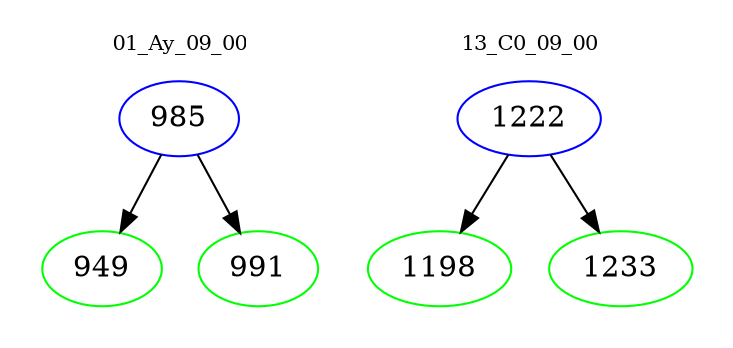 digraph{
subgraph cluster_0 {
color = white
label = "01_Ay_09_00";
fontsize=10;
T0_985 [label="985", color="blue"]
T0_985 -> T0_949 [color="black"]
T0_949 [label="949", color="green"]
T0_985 -> T0_991 [color="black"]
T0_991 [label="991", color="green"]
}
subgraph cluster_1 {
color = white
label = "13_C0_09_00";
fontsize=10;
T1_1222 [label="1222", color="blue"]
T1_1222 -> T1_1198 [color="black"]
T1_1198 [label="1198", color="green"]
T1_1222 -> T1_1233 [color="black"]
T1_1233 [label="1233", color="green"]
}
}
